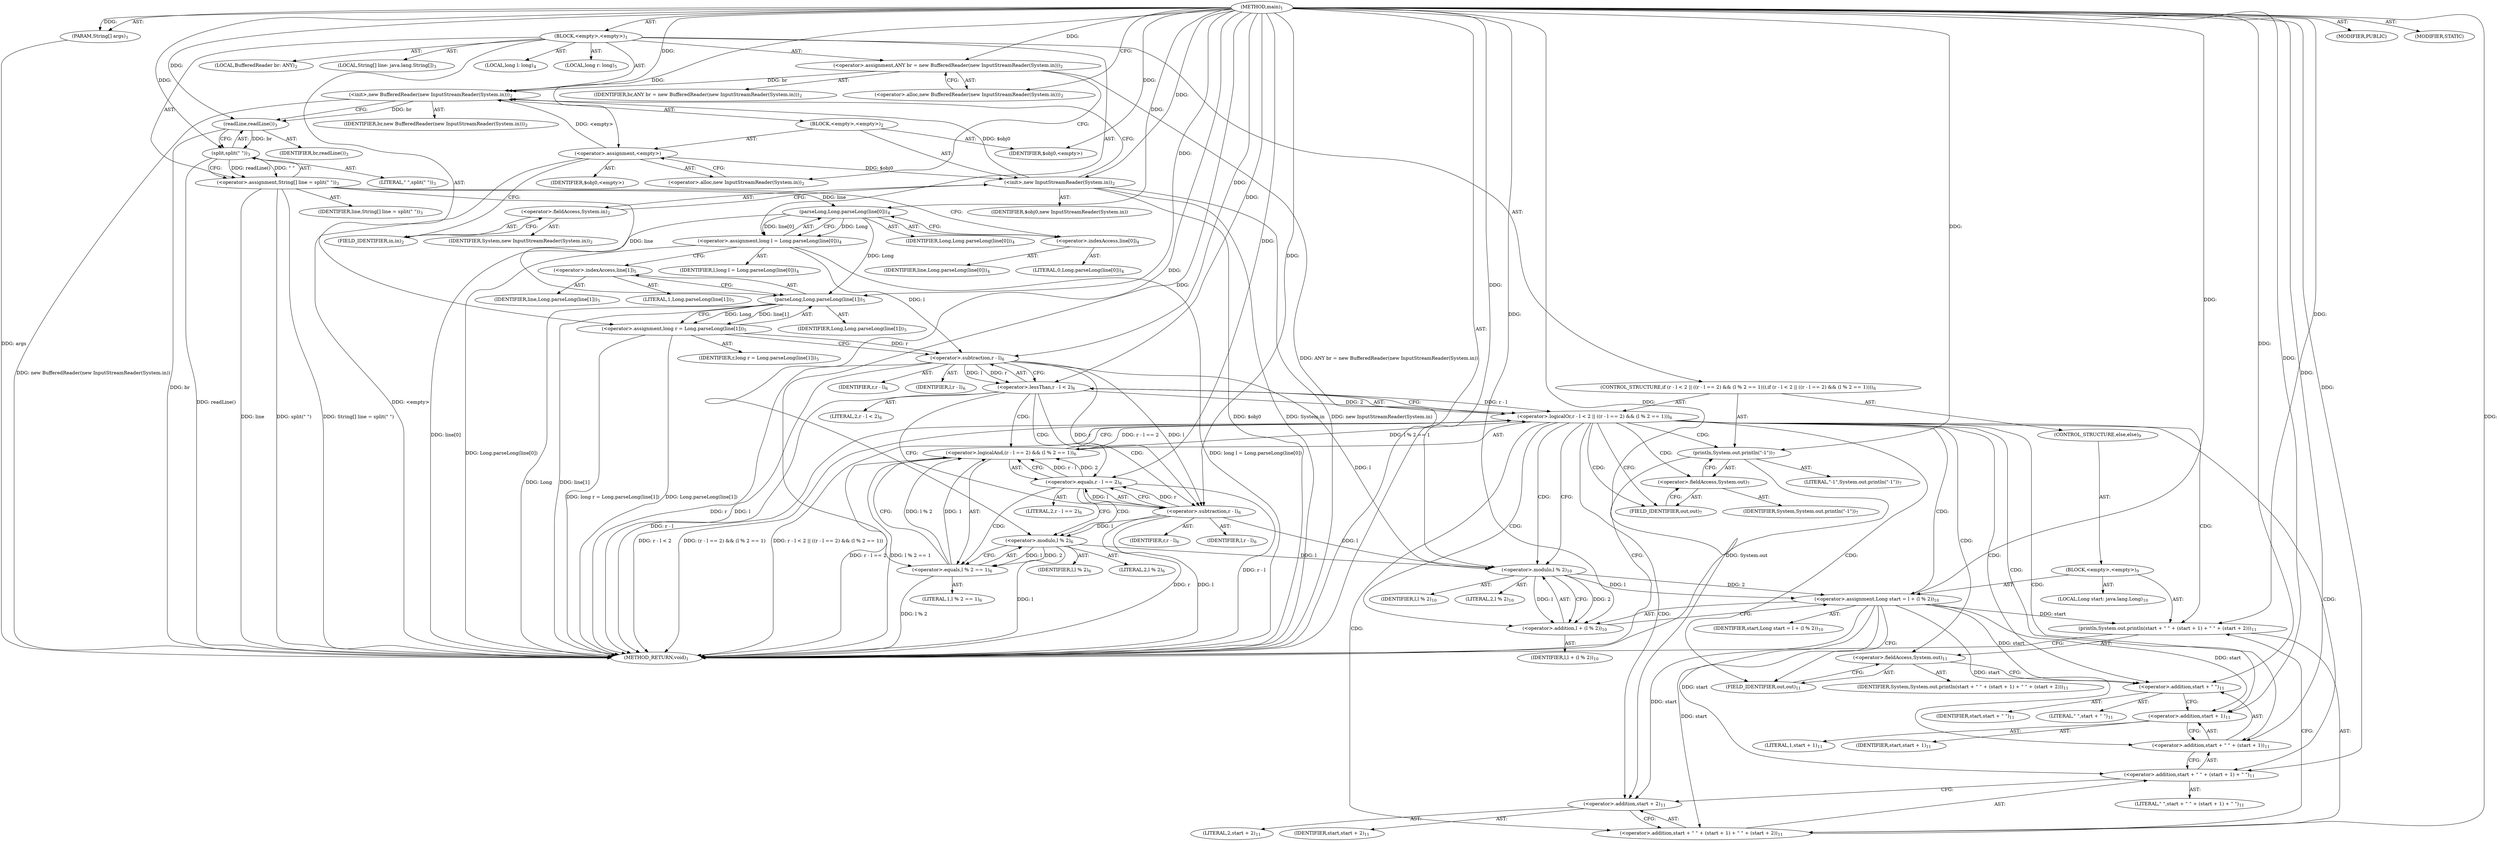 digraph "main" {  
"19" [label = <(METHOD,main)<SUB>1</SUB>> ]
"20" [label = <(PARAM,String[] args)<SUB>1</SUB>> ]
"21" [label = <(BLOCK,&lt;empty&gt;,&lt;empty&gt;)<SUB>1</SUB>> ]
"4" [label = <(LOCAL,BufferedReader br: ANY)<SUB>2</SUB>> ]
"22" [label = <(&lt;operator&gt;.assignment,ANY br = new BufferedReader(new InputStreamReader(System.in)))<SUB>2</SUB>> ]
"23" [label = <(IDENTIFIER,br,ANY br = new BufferedReader(new InputStreamReader(System.in)))<SUB>2</SUB>> ]
"24" [label = <(&lt;operator&gt;.alloc,new BufferedReader(new InputStreamReader(System.in)))<SUB>2</SUB>> ]
"25" [label = <(&lt;init&gt;,new BufferedReader(new InputStreamReader(System.in)))<SUB>2</SUB>> ]
"3" [label = <(IDENTIFIER,br,new BufferedReader(new InputStreamReader(System.in)))<SUB>2</SUB>> ]
"26" [label = <(BLOCK,&lt;empty&gt;,&lt;empty&gt;)<SUB>2</SUB>> ]
"27" [label = <(&lt;operator&gt;.assignment,&lt;empty&gt;)> ]
"28" [label = <(IDENTIFIER,$obj0,&lt;empty&gt;)> ]
"29" [label = <(&lt;operator&gt;.alloc,new InputStreamReader(System.in))<SUB>2</SUB>> ]
"30" [label = <(&lt;init&gt;,new InputStreamReader(System.in))<SUB>2</SUB>> ]
"31" [label = <(IDENTIFIER,$obj0,new InputStreamReader(System.in))> ]
"32" [label = <(&lt;operator&gt;.fieldAccess,System.in)<SUB>2</SUB>> ]
"33" [label = <(IDENTIFIER,System,new InputStreamReader(System.in))<SUB>2</SUB>> ]
"34" [label = <(FIELD_IDENTIFIER,in,in)<SUB>2</SUB>> ]
"35" [label = <(IDENTIFIER,$obj0,&lt;empty&gt;)> ]
"36" [label = <(LOCAL,String[] line: java.lang.String[])<SUB>3</SUB>> ]
"37" [label = <(&lt;operator&gt;.assignment,String[] line = split(&quot; &quot;))<SUB>3</SUB>> ]
"38" [label = <(IDENTIFIER,line,String[] line = split(&quot; &quot;))<SUB>3</SUB>> ]
"39" [label = <(split,split(&quot; &quot;))<SUB>3</SUB>> ]
"40" [label = <(readLine,readLine())<SUB>3</SUB>> ]
"41" [label = <(IDENTIFIER,br,readLine())<SUB>3</SUB>> ]
"42" [label = <(LITERAL,&quot; &quot;,split(&quot; &quot;))<SUB>3</SUB>> ]
"43" [label = <(LOCAL,long l: long)<SUB>4</SUB>> ]
"44" [label = <(&lt;operator&gt;.assignment,long l = Long.parseLong(line[0]))<SUB>4</SUB>> ]
"45" [label = <(IDENTIFIER,l,long l = Long.parseLong(line[0]))<SUB>4</SUB>> ]
"46" [label = <(parseLong,Long.parseLong(line[0]))<SUB>4</SUB>> ]
"47" [label = <(IDENTIFIER,Long,Long.parseLong(line[0]))<SUB>4</SUB>> ]
"48" [label = <(&lt;operator&gt;.indexAccess,line[0])<SUB>4</SUB>> ]
"49" [label = <(IDENTIFIER,line,Long.parseLong(line[0]))<SUB>4</SUB>> ]
"50" [label = <(LITERAL,0,Long.parseLong(line[0]))<SUB>4</SUB>> ]
"51" [label = <(LOCAL,long r: long)<SUB>5</SUB>> ]
"52" [label = <(&lt;operator&gt;.assignment,long r = Long.parseLong(line[1]))<SUB>5</SUB>> ]
"53" [label = <(IDENTIFIER,r,long r = Long.parseLong(line[1]))<SUB>5</SUB>> ]
"54" [label = <(parseLong,Long.parseLong(line[1]))<SUB>5</SUB>> ]
"55" [label = <(IDENTIFIER,Long,Long.parseLong(line[1]))<SUB>5</SUB>> ]
"56" [label = <(&lt;operator&gt;.indexAccess,line[1])<SUB>5</SUB>> ]
"57" [label = <(IDENTIFIER,line,Long.parseLong(line[1]))<SUB>5</SUB>> ]
"58" [label = <(LITERAL,1,Long.parseLong(line[1]))<SUB>5</SUB>> ]
"59" [label = <(CONTROL_STRUCTURE,if (r - l &lt; 2 || ((r - l == 2) &amp;&amp; (l % 2 == 1))),if (r - l &lt; 2 || ((r - l == 2) &amp;&amp; (l % 2 == 1))))<SUB>6</SUB>> ]
"60" [label = <(&lt;operator&gt;.logicalOr,r - l &lt; 2 || ((r - l == 2) &amp;&amp; (l % 2 == 1)))<SUB>6</SUB>> ]
"61" [label = <(&lt;operator&gt;.lessThan,r - l &lt; 2)<SUB>6</SUB>> ]
"62" [label = <(&lt;operator&gt;.subtraction,r - l)<SUB>6</SUB>> ]
"63" [label = <(IDENTIFIER,r,r - l)<SUB>6</SUB>> ]
"64" [label = <(IDENTIFIER,l,r - l)<SUB>6</SUB>> ]
"65" [label = <(LITERAL,2,r - l &lt; 2)<SUB>6</SUB>> ]
"66" [label = <(&lt;operator&gt;.logicalAnd,(r - l == 2) &amp;&amp; (l % 2 == 1))<SUB>6</SUB>> ]
"67" [label = <(&lt;operator&gt;.equals,r - l == 2)<SUB>6</SUB>> ]
"68" [label = <(&lt;operator&gt;.subtraction,r - l)<SUB>6</SUB>> ]
"69" [label = <(IDENTIFIER,r,r - l)<SUB>6</SUB>> ]
"70" [label = <(IDENTIFIER,l,r - l)<SUB>6</SUB>> ]
"71" [label = <(LITERAL,2,r - l == 2)<SUB>6</SUB>> ]
"72" [label = <(&lt;operator&gt;.equals,l % 2 == 1)<SUB>6</SUB>> ]
"73" [label = <(&lt;operator&gt;.modulo,l % 2)<SUB>6</SUB>> ]
"74" [label = <(IDENTIFIER,l,l % 2)<SUB>6</SUB>> ]
"75" [label = <(LITERAL,2,l % 2)<SUB>6</SUB>> ]
"76" [label = <(LITERAL,1,l % 2 == 1)<SUB>6</SUB>> ]
"77" [label = <(println,System.out.println(&quot;-1&quot;))<SUB>7</SUB>> ]
"78" [label = <(&lt;operator&gt;.fieldAccess,System.out)<SUB>7</SUB>> ]
"79" [label = <(IDENTIFIER,System,System.out.println(&quot;-1&quot;))<SUB>7</SUB>> ]
"80" [label = <(FIELD_IDENTIFIER,out,out)<SUB>7</SUB>> ]
"81" [label = <(LITERAL,&quot;-1&quot;,System.out.println(&quot;-1&quot;))<SUB>7</SUB>> ]
"82" [label = <(CONTROL_STRUCTURE,else,else)<SUB>9</SUB>> ]
"83" [label = <(BLOCK,&lt;empty&gt;,&lt;empty&gt;)<SUB>9</SUB>> ]
"84" [label = <(LOCAL,Long start: java.lang.Long)<SUB>10</SUB>> ]
"85" [label = <(&lt;operator&gt;.assignment,Long start = l + (l % 2))<SUB>10</SUB>> ]
"86" [label = <(IDENTIFIER,start,Long start = l + (l % 2))<SUB>10</SUB>> ]
"87" [label = <(&lt;operator&gt;.addition,l + (l % 2))<SUB>10</SUB>> ]
"88" [label = <(IDENTIFIER,l,l + (l % 2))<SUB>10</SUB>> ]
"89" [label = <(&lt;operator&gt;.modulo,l % 2)<SUB>10</SUB>> ]
"90" [label = <(IDENTIFIER,l,l % 2)<SUB>10</SUB>> ]
"91" [label = <(LITERAL,2,l % 2)<SUB>10</SUB>> ]
"92" [label = <(println,System.out.println(start + &quot; &quot; + (start + 1) + &quot; &quot; + (start + 2)))<SUB>11</SUB>> ]
"93" [label = <(&lt;operator&gt;.fieldAccess,System.out)<SUB>11</SUB>> ]
"94" [label = <(IDENTIFIER,System,System.out.println(start + &quot; &quot; + (start + 1) + &quot; &quot; + (start + 2)))<SUB>11</SUB>> ]
"95" [label = <(FIELD_IDENTIFIER,out,out)<SUB>11</SUB>> ]
"96" [label = <(&lt;operator&gt;.addition,start + &quot; &quot; + (start + 1) + &quot; &quot; + (start + 2))<SUB>11</SUB>> ]
"97" [label = <(&lt;operator&gt;.addition,start + &quot; &quot; + (start + 1) + &quot; &quot;)<SUB>11</SUB>> ]
"98" [label = <(&lt;operator&gt;.addition,start + &quot; &quot; + (start + 1))<SUB>11</SUB>> ]
"99" [label = <(&lt;operator&gt;.addition,start + &quot; &quot;)<SUB>11</SUB>> ]
"100" [label = <(IDENTIFIER,start,start + &quot; &quot;)<SUB>11</SUB>> ]
"101" [label = <(LITERAL,&quot; &quot;,start + &quot; &quot;)<SUB>11</SUB>> ]
"102" [label = <(&lt;operator&gt;.addition,start + 1)<SUB>11</SUB>> ]
"103" [label = <(IDENTIFIER,start,start + 1)<SUB>11</SUB>> ]
"104" [label = <(LITERAL,1,start + 1)<SUB>11</SUB>> ]
"105" [label = <(LITERAL,&quot; &quot;,start + &quot; &quot; + (start + 1) + &quot; &quot;)<SUB>11</SUB>> ]
"106" [label = <(&lt;operator&gt;.addition,start + 2)<SUB>11</SUB>> ]
"107" [label = <(IDENTIFIER,start,start + 2)<SUB>11</SUB>> ]
"108" [label = <(LITERAL,2,start + 2)<SUB>11</SUB>> ]
"109" [label = <(MODIFIER,PUBLIC)> ]
"110" [label = <(MODIFIER,STATIC)> ]
"111" [label = <(METHOD_RETURN,void)<SUB>1</SUB>> ]
  "19" -> "20"  [ label = "AST: "] 
  "19" -> "21"  [ label = "AST: "] 
  "19" -> "109"  [ label = "AST: "] 
  "19" -> "110"  [ label = "AST: "] 
  "19" -> "111"  [ label = "AST: "] 
  "21" -> "4"  [ label = "AST: "] 
  "21" -> "22"  [ label = "AST: "] 
  "21" -> "25"  [ label = "AST: "] 
  "21" -> "36"  [ label = "AST: "] 
  "21" -> "37"  [ label = "AST: "] 
  "21" -> "43"  [ label = "AST: "] 
  "21" -> "44"  [ label = "AST: "] 
  "21" -> "51"  [ label = "AST: "] 
  "21" -> "52"  [ label = "AST: "] 
  "21" -> "59"  [ label = "AST: "] 
  "22" -> "23"  [ label = "AST: "] 
  "22" -> "24"  [ label = "AST: "] 
  "25" -> "3"  [ label = "AST: "] 
  "25" -> "26"  [ label = "AST: "] 
  "26" -> "27"  [ label = "AST: "] 
  "26" -> "30"  [ label = "AST: "] 
  "26" -> "35"  [ label = "AST: "] 
  "27" -> "28"  [ label = "AST: "] 
  "27" -> "29"  [ label = "AST: "] 
  "30" -> "31"  [ label = "AST: "] 
  "30" -> "32"  [ label = "AST: "] 
  "32" -> "33"  [ label = "AST: "] 
  "32" -> "34"  [ label = "AST: "] 
  "37" -> "38"  [ label = "AST: "] 
  "37" -> "39"  [ label = "AST: "] 
  "39" -> "40"  [ label = "AST: "] 
  "39" -> "42"  [ label = "AST: "] 
  "40" -> "41"  [ label = "AST: "] 
  "44" -> "45"  [ label = "AST: "] 
  "44" -> "46"  [ label = "AST: "] 
  "46" -> "47"  [ label = "AST: "] 
  "46" -> "48"  [ label = "AST: "] 
  "48" -> "49"  [ label = "AST: "] 
  "48" -> "50"  [ label = "AST: "] 
  "52" -> "53"  [ label = "AST: "] 
  "52" -> "54"  [ label = "AST: "] 
  "54" -> "55"  [ label = "AST: "] 
  "54" -> "56"  [ label = "AST: "] 
  "56" -> "57"  [ label = "AST: "] 
  "56" -> "58"  [ label = "AST: "] 
  "59" -> "60"  [ label = "AST: "] 
  "59" -> "77"  [ label = "AST: "] 
  "59" -> "82"  [ label = "AST: "] 
  "60" -> "61"  [ label = "AST: "] 
  "60" -> "66"  [ label = "AST: "] 
  "61" -> "62"  [ label = "AST: "] 
  "61" -> "65"  [ label = "AST: "] 
  "62" -> "63"  [ label = "AST: "] 
  "62" -> "64"  [ label = "AST: "] 
  "66" -> "67"  [ label = "AST: "] 
  "66" -> "72"  [ label = "AST: "] 
  "67" -> "68"  [ label = "AST: "] 
  "67" -> "71"  [ label = "AST: "] 
  "68" -> "69"  [ label = "AST: "] 
  "68" -> "70"  [ label = "AST: "] 
  "72" -> "73"  [ label = "AST: "] 
  "72" -> "76"  [ label = "AST: "] 
  "73" -> "74"  [ label = "AST: "] 
  "73" -> "75"  [ label = "AST: "] 
  "77" -> "78"  [ label = "AST: "] 
  "77" -> "81"  [ label = "AST: "] 
  "78" -> "79"  [ label = "AST: "] 
  "78" -> "80"  [ label = "AST: "] 
  "82" -> "83"  [ label = "AST: "] 
  "83" -> "84"  [ label = "AST: "] 
  "83" -> "85"  [ label = "AST: "] 
  "83" -> "92"  [ label = "AST: "] 
  "85" -> "86"  [ label = "AST: "] 
  "85" -> "87"  [ label = "AST: "] 
  "87" -> "88"  [ label = "AST: "] 
  "87" -> "89"  [ label = "AST: "] 
  "89" -> "90"  [ label = "AST: "] 
  "89" -> "91"  [ label = "AST: "] 
  "92" -> "93"  [ label = "AST: "] 
  "92" -> "96"  [ label = "AST: "] 
  "93" -> "94"  [ label = "AST: "] 
  "93" -> "95"  [ label = "AST: "] 
  "96" -> "97"  [ label = "AST: "] 
  "96" -> "106"  [ label = "AST: "] 
  "97" -> "98"  [ label = "AST: "] 
  "97" -> "105"  [ label = "AST: "] 
  "98" -> "99"  [ label = "AST: "] 
  "98" -> "102"  [ label = "AST: "] 
  "99" -> "100"  [ label = "AST: "] 
  "99" -> "101"  [ label = "AST: "] 
  "102" -> "103"  [ label = "AST: "] 
  "102" -> "104"  [ label = "AST: "] 
  "106" -> "107"  [ label = "AST: "] 
  "106" -> "108"  [ label = "AST: "] 
  "22" -> "29"  [ label = "CFG: "] 
  "25" -> "40"  [ label = "CFG: "] 
  "37" -> "48"  [ label = "CFG: "] 
  "44" -> "56"  [ label = "CFG: "] 
  "52" -> "62"  [ label = "CFG: "] 
  "24" -> "22"  [ label = "CFG: "] 
  "39" -> "37"  [ label = "CFG: "] 
  "46" -> "44"  [ label = "CFG: "] 
  "54" -> "52"  [ label = "CFG: "] 
  "60" -> "80"  [ label = "CFG: "] 
  "60" -> "89"  [ label = "CFG: "] 
  "77" -> "111"  [ label = "CFG: "] 
  "27" -> "34"  [ label = "CFG: "] 
  "30" -> "25"  [ label = "CFG: "] 
  "40" -> "39"  [ label = "CFG: "] 
  "48" -> "46"  [ label = "CFG: "] 
  "56" -> "54"  [ label = "CFG: "] 
  "61" -> "60"  [ label = "CFG: "] 
  "61" -> "68"  [ label = "CFG: "] 
  "66" -> "60"  [ label = "CFG: "] 
  "78" -> "77"  [ label = "CFG: "] 
  "29" -> "27"  [ label = "CFG: "] 
  "32" -> "30"  [ label = "CFG: "] 
  "62" -> "61"  [ label = "CFG: "] 
  "67" -> "66"  [ label = "CFG: "] 
  "67" -> "73"  [ label = "CFG: "] 
  "72" -> "66"  [ label = "CFG: "] 
  "80" -> "78"  [ label = "CFG: "] 
  "85" -> "95"  [ label = "CFG: "] 
  "92" -> "111"  [ label = "CFG: "] 
  "34" -> "32"  [ label = "CFG: "] 
  "68" -> "67"  [ label = "CFG: "] 
  "73" -> "72"  [ label = "CFG: "] 
  "87" -> "85"  [ label = "CFG: "] 
  "93" -> "99"  [ label = "CFG: "] 
  "96" -> "92"  [ label = "CFG: "] 
  "89" -> "87"  [ label = "CFG: "] 
  "95" -> "93"  [ label = "CFG: "] 
  "97" -> "106"  [ label = "CFG: "] 
  "106" -> "96"  [ label = "CFG: "] 
  "98" -> "97"  [ label = "CFG: "] 
  "99" -> "102"  [ label = "CFG: "] 
  "102" -> "98"  [ label = "CFG: "] 
  "19" -> "24"  [ label = "CFG: "] 
  "20" -> "111"  [ label = "DDG: args"] 
  "22" -> "111"  [ label = "DDG: ANY br = new BufferedReader(new InputStreamReader(System.in))"] 
  "27" -> "111"  [ label = "DDG: &lt;empty&gt;"] 
  "30" -> "111"  [ label = "DDG: $obj0"] 
  "30" -> "111"  [ label = "DDG: System.in"] 
  "30" -> "111"  [ label = "DDG: new InputStreamReader(System.in)"] 
  "25" -> "111"  [ label = "DDG: new BufferedReader(new InputStreamReader(System.in))"] 
  "37" -> "111"  [ label = "DDG: line"] 
  "40" -> "111"  [ label = "DDG: br"] 
  "39" -> "111"  [ label = "DDG: readLine()"] 
  "37" -> "111"  [ label = "DDG: split(&quot; &quot;)"] 
  "37" -> "111"  [ label = "DDG: String[] line = split(&quot; &quot;)"] 
  "46" -> "111"  [ label = "DDG: line[0]"] 
  "44" -> "111"  [ label = "DDG: Long.parseLong(line[0])"] 
  "44" -> "111"  [ label = "DDG: long l = Long.parseLong(line[0])"] 
  "54" -> "111"  [ label = "DDG: Long"] 
  "54" -> "111"  [ label = "DDG: line[1]"] 
  "52" -> "111"  [ label = "DDG: Long.parseLong(line[1])"] 
  "52" -> "111"  [ label = "DDG: long r = Long.parseLong(line[1])"] 
  "62" -> "111"  [ label = "DDG: r"] 
  "62" -> "111"  [ label = "DDG: l"] 
  "61" -> "111"  [ label = "DDG: r - l"] 
  "60" -> "111"  [ label = "DDG: r - l &lt; 2"] 
  "68" -> "111"  [ label = "DDG: r"] 
  "68" -> "111"  [ label = "DDG: l"] 
  "67" -> "111"  [ label = "DDG: r - l"] 
  "66" -> "111"  [ label = "DDG: r - l == 2"] 
  "73" -> "111"  [ label = "DDG: l"] 
  "72" -> "111"  [ label = "DDG: l % 2"] 
  "66" -> "111"  [ label = "DDG: l % 2 == 1"] 
  "60" -> "111"  [ label = "DDG: (r - l == 2) &amp;&amp; (l % 2 == 1)"] 
  "60" -> "111"  [ label = "DDG: r - l &lt; 2 || ((r - l == 2) &amp;&amp; (l % 2 == 1))"] 
  "77" -> "111"  [ label = "DDG: System.out"] 
  "19" -> "20"  [ label = "DDG: "] 
  "19" -> "22"  [ label = "DDG: "] 
  "39" -> "37"  [ label = "DDG: readLine()"] 
  "39" -> "37"  [ label = "DDG: &quot; &quot;"] 
  "46" -> "44"  [ label = "DDG: Long"] 
  "46" -> "44"  [ label = "DDG: line[0]"] 
  "54" -> "52"  [ label = "DDG: Long"] 
  "54" -> "52"  [ label = "DDG: line[1]"] 
  "22" -> "25"  [ label = "DDG: br"] 
  "19" -> "25"  [ label = "DDG: "] 
  "27" -> "25"  [ label = "DDG: &lt;empty&gt;"] 
  "30" -> "25"  [ label = "DDG: $obj0"] 
  "19" -> "27"  [ label = "DDG: "] 
  "19" -> "35"  [ label = "DDG: "] 
  "40" -> "39"  [ label = "DDG: br"] 
  "19" -> "39"  [ label = "DDG: "] 
  "19" -> "46"  [ label = "DDG: "] 
  "37" -> "46"  [ label = "DDG: line"] 
  "46" -> "54"  [ label = "DDG: Long"] 
  "19" -> "54"  [ label = "DDG: "] 
  "37" -> "54"  [ label = "DDG: line"] 
  "61" -> "60"  [ label = "DDG: r - l"] 
  "61" -> "60"  [ label = "DDG: 2"] 
  "66" -> "60"  [ label = "DDG: r - l == 2"] 
  "66" -> "60"  [ label = "DDG: l % 2 == 1"] 
  "19" -> "77"  [ label = "DDG: "] 
  "27" -> "30"  [ label = "DDG: $obj0"] 
  "19" -> "30"  [ label = "DDG: "] 
  "25" -> "40"  [ label = "DDG: br"] 
  "19" -> "40"  [ label = "DDG: "] 
  "62" -> "61"  [ label = "DDG: r"] 
  "62" -> "61"  [ label = "DDG: l"] 
  "19" -> "61"  [ label = "DDG: "] 
  "67" -> "66"  [ label = "DDG: r - l"] 
  "67" -> "66"  [ label = "DDG: 2"] 
  "72" -> "66"  [ label = "DDG: l % 2"] 
  "72" -> "66"  [ label = "DDG: 1"] 
  "89" -> "85"  [ label = "DDG: l"] 
  "19" -> "85"  [ label = "DDG: "] 
  "89" -> "85"  [ label = "DDG: 2"] 
  "52" -> "62"  [ label = "DDG: r"] 
  "19" -> "62"  [ label = "DDG: "] 
  "44" -> "62"  [ label = "DDG: l"] 
  "68" -> "67"  [ label = "DDG: r"] 
  "68" -> "67"  [ label = "DDG: l"] 
  "19" -> "67"  [ label = "DDG: "] 
  "73" -> "72"  [ label = "DDG: l"] 
  "73" -> "72"  [ label = "DDG: 2"] 
  "19" -> "72"  [ label = "DDG: "] 
  "85" -> "92"  [ label = "DDG: start"] 
  "19" -> "92"  [ label = "DDG: "] 
  "62" -> "68"  [ label = "DDG: r"] 
  "19" -> "68"  [ label = "DDG: "] 
  "62" -> "68"  [ label = "DDG: l"] 
  "68" -> "73"  [ label = "DDG: l"] 
  "19" -> "73"  [ label = "DDG: "] 
  "89" -> "87"  [ label = "DDG: l"] 
  "19" -> "87"  [ label = "DDG: "] 
  "89" -> "87"  [ label = "DDG: 2"] 
  "85" -> "96"  [ label = "DDG: start"] 
  "19" -> "96"  [ label = "DDG: "] 
  "62" -> "89"  [ label = "DDG: l"] 
  "68" -> "89"  [ label = "DDG: l"] 
  "73" -> "89"  [ label = "DDG: l"] 
  "19" -> "89"  [ label = "DDG: "] 
  "85" -> "97"  [ label = "DDG: start"] 
  "19" -> "97"  [ label = "DDG: "] 
  "19" -> "106"  [ label = "DDG: "] 
  "85" -> "106"  [ label = "DDG: start"] 
  "85" -> "98"  [ label = "DDG: start"] 
  "19" -> "98"  [ label = "DDG: "] 
  "85" -> "99"  [ label = "DDG: start"] 
  "19" -> "99"  [ label = "DDG: "] 
  "19" -> "102"  [ label = "DDG: "] 
  "85" -> "102"  [ label = "DDG: start"] 
  "60" -> "80"  [ label = "CDG: "] 
  "60" -> "96"  [ label = "CDG: "] 
  "60" -> "77"  [ label = "CDG: "] 
  "60" -> "89"  [ label = "CDG: "] 
  "60" -> "98"  [ label = "CDG: "] 
  "60" -> "99"  [ label = "CDG: "] 
  "60" -> "102"  [ label = "CDG: "] 
  "60" -> "85"  [ label = "CDG: "] 
  "60" -> "95"  [ label = "CDG: "] 
  "60" -> "92"  [ label = "CDG: "] 
  "60" -> "106"  [ label = "CDG: "] 
  "60" -> "87"  [ label = "CDG: "] 
  "60" -> "97"  [ label = "CDG: "] 
  "60" -> "93"  [ label = "CDG: "] 
  "60" -> "78"  [ label = "CDG: "] 
  "61" -> "68"  [ label = "CDG: "] 
  "61" -> "66"  [ label = "CDG: "] 
  "61" -> "67"  [ label = "CDG: "] 
  "67" -> "73"  [ label = "CDG: "] 
  "67" -> "72"  [ label = "CDG: "] 
}
